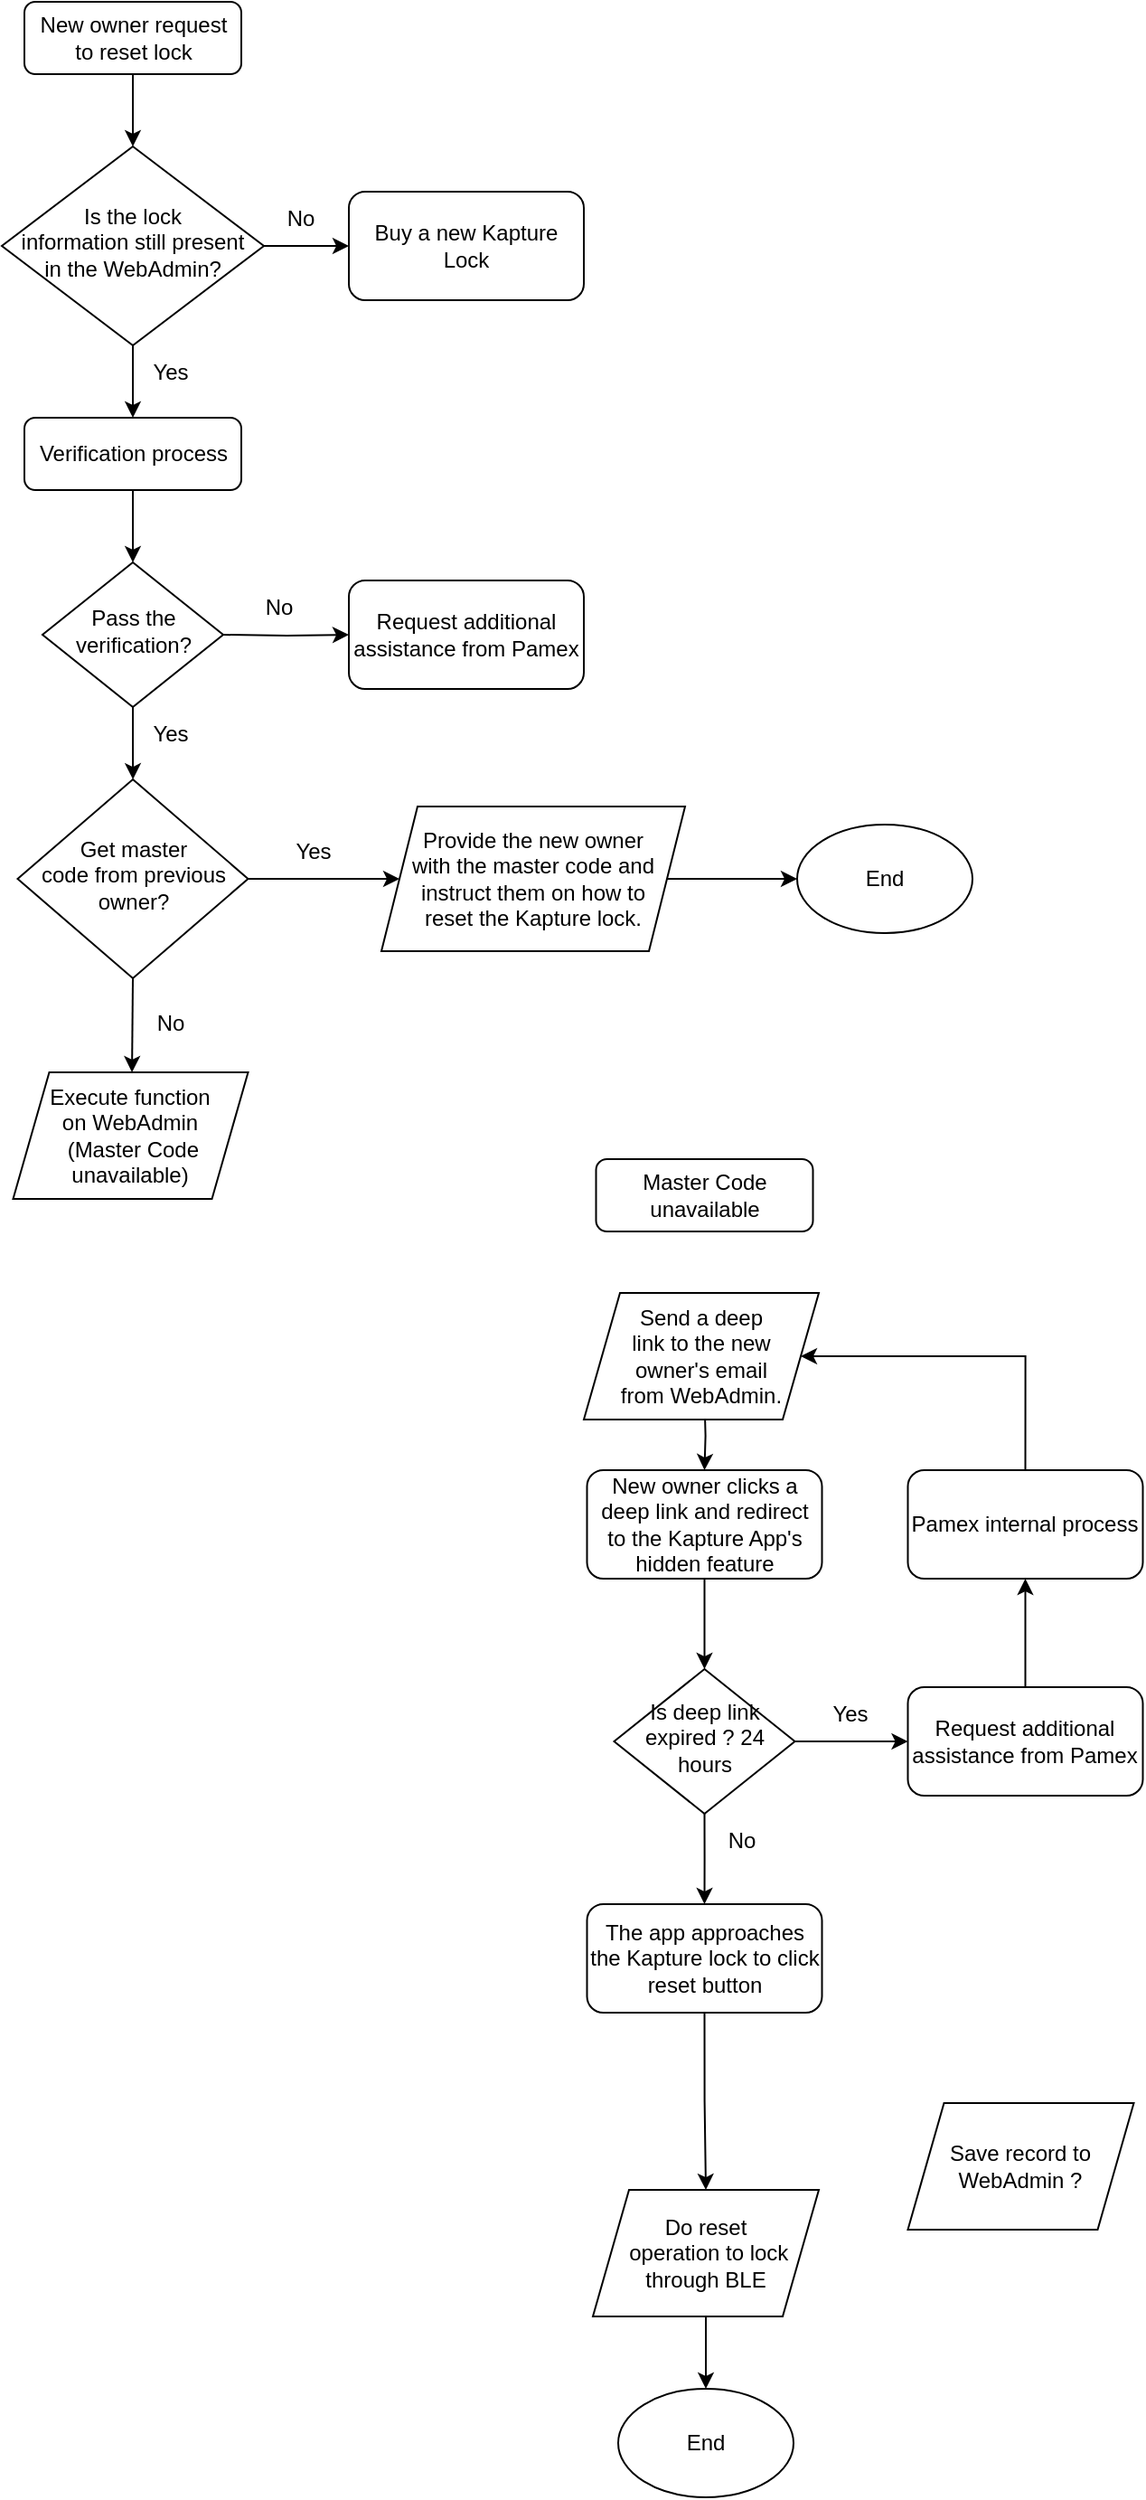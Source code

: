 <mxfile version="22.1.1" type="github">
  <diagram id="C5RBs43oDa-KdzZeNtuy" name="Page-1">
    <mxGraphModel dx="769" dy="381" grid="1" gridSize="10" guides="1" tooltips="1" connect="1" arrows="1" fold="1" page="1" pageScale="1" pageWidth="827" pageHeight="1169" math="0" shadow="0">
      <root>
        <mxCell id="WIyWlLk6GJQsqaUBKTNV-0" />
        <mxCell id="WIyWlLk6GJQsqaUBKTNV-1" parent="WIyWlLk6GJQsqaUBKTNV-0" />
        <mxCell id="nUuFuTUnywf7_QC4D2Dj-24" style="edgeStyle=orthogonalEdgeStyle;rounded=0;orthogonalLoop=1;jettySize=auto;html=1;exitX=0.5;exitY=1;exitDx=0;exitDy=0;entryX=0.5;entryY=0;entryDx=0;entryDy=0;" parent="WIyWlLk6GJQsqaUBKTNV-1" source="nUuFuTUnywf7_QC4D2Dj-0" target="nUuFuTUnywf7_QC4D2Dj-23" edge="1">
          <mxGeometry relative="1" as="geometry" />
        </mxCell>
        <mxCell id="nUuFuTUnywf7_QC4D2Dj-0" value="New owner request &lt;br&gt;to reset lock" style="rounded=1;whiteSpace=wrap;html=1;fontSize=12;glass=0;strokeWidth=1;shadow=0;" parent="WIyWlLk6GJQsqaUBKTNV-1" vertex="1">
          <mxGeometry x="212.5" y="20" width="120" height="40" as="geometry" />
        </mxCell>
        <mxCell id="nUuFuTUnywf7_QC4D2Dj-27" style="edgeStyle=orthogonalEdgeStyle;rounded=0;orthogonalLoop=1;jettySize=auto;html=1;exitX=0.5;exitY=1;exitDx=0;exitDy=0;entryX=0.5;entryY=0;entryDx=0;entryDy=0;" parent="WIyWlLk6GJQsqaUBKTNV-1" source="nUuFuTUnywf7_QC4D2Dj-1" target="nUuFuTUnywf7_QC4D2Dj-3" edge="1">
          <mxGeometry relative="1" as="geometry" />
        </mxCell>
        <mxCell id="nUuFuTUnywf7_QC4D2Dj-1" value="Verification process" style="rounded=1;whiteSpace=wrap;html=1;fontSize=12;glass=0;strokeWidth=1;shadow=0;" parent="WIyWlLk6GJQsqaUBKTNV-1" vertex="1">
          <mxGeometry x="212.5" y="250" width="120" height="40" as="geometry" />
        </mxCell>
        <mxCell id="kx3ettdFjvNoGLA_zDNN-25" style="edgeStyle=orthogonalEdgeStyle;rounded=0;orthogonalLoop=1;jettySize=auto;html=1;exitX=0.5;exitY=1;exitDx=0;exitDy=0;" edge="1" parent="WIyWlLk6GJQsqaUBKTNV-1" source="nUuFuTUnywf7_QC4D2Dj-3" target="kx3ettdFjvNoGLA_zDNN-24">
          <mxGeometry relative="1" as="geometry" />
        </mxCell>
        <mxCell id="nUuFuTUnywf7_QC4D2Dj-3" value="Pass the verification?" style="rhombus;whiteSpace=wrap;html=1;shadow=0;fontFamily=Helvetica;fontSize=12;align=center;strokeWidth=1;spacing=6;spacingTop=-4;" parent="WIyWlLk6GJQsqaUBKTNV-1" vertex="1">
          <mxGeometry x="222.5" y="330" width="100" height="80" as="geometry" />
        </mxCell>
        <mxCell id="nUuFuTUnywf7_QC4D2Dj-25" style="edgeStyle=orthogonalEdgeStyle;rounded=0;orthogonalLoop=1;jettySize=auto;html=1;exitX=0.5;exitY=1;exitDx=0;exitDy=0;entryX=0.5;entryY=0;entryDx=0;entryDy=0;" parent="WIyWlLk6GJQsqaUBKTNV-1" source="nUuFuTUnywf7_QC4D2Dj-23" target="nUuFuTUnywf7_QC4D2Dj-1" edge="1">
          <mxGeometry relative="1" as="geometry" />
        </mxCell>
        <mxCell id="nUuFuTUnywf7_QC4D2Dj-45" style="edgeStyle=orthogonalEdgeStyle;rounded=0;orthogonalLoop=1;jettySize=auto;html=1;exitX=1;exitY=0.5;exitDx=0;exitDy=0;entryX=0;entryY=0.5;entryDx=0;entryDy=0;" parent="WIyWlLk6GJQsqaUBKTNV-1" source="nUuFuTUnywf7_QC4D2Dj-23" target="nUuFuTUnywf7_QC4D2Dj-40" edge="1">
          <mxGeometry relative="1" as="geometry" />
        </mxCell>
        <mxCell id="nUuFuTUnywf7_QC4D2Dj-23" value="Is the lock &lt;br&gt;information still present in the WebAdmin?" style="rhombus;whiteSpace=wrap;html=1;shadow=0;fontFamily=Helvetica;fontSize=12;align=center;strokeWidth=1;spacing=6;spacingTop=-4;" parent="WIyWlLk6GJQsqaUBKTNV-1" vertex="1">
          <mxGeometry x="200" y="100" width="145" height="110" as="geometry" />
        </mxCell>
        <mxCell id="nUuFuTUnywf7_QC4D2Dj-26" value="Yes" style="text;html=1;align=center;verticalAlign=middle;resizable=0;points=[];autosize=1;strokeColor=none;fillColor=none;" parent="WIyWlLk6GJQsqaUBKTNV-1" vertex="1">
          <mxGeometry x="272.5" y="210" width="40" height="30" as="geometry" />
        </mxCell>
        <mxCell id="nUuFuTUnywf7_QC4D2Dj-32" value="Yes" style="text;html=1;align=center;verticalAlign=middle;resizable=0;points=[];autosize=1;strokeColor=none;fillColor=none;" parent="WIyWlLk6GJQsqaUBKTNV-1" vertex="1">
          <mxGeometry x="272.5" y="410" width="40" height="30" as="geometry" />
        </mxCell>
        <mxCell id="nUuFuTUnywf7_QC4D2Dj-40" value="Buy a new Kapture Lock" style="rounded=1;whiteSpace=wrap;html=1;fontSize=12;glass=0;strokeWidth=1;shadow=0;" parent="WIyWlLk6GJQsqaUBKTNV-1" vertex="1">
          <mxGeometry x="392" y="125" width="130" height="60" as="geometry" />
        </mxCell>
        <mxCell id="nUuFuTUnywf7_QC4D2Dj-41" value="No" style="text;html=1;align=center;verticalAlign=middle;resizable=0;points=[];autosize=1;strokeColor=none;fillColor=none;" parent="WIyWlLk6GJQsqaUBKTNV-1" vertex="1">
          <mxGeometry x="345" y="125" width="40" height="30" as="geometry" />
        </mxCell>
        <mxCell id="nUuFuTUnywf7_QC4D2Dj-42" style="edgeStyle=orthogonalEdgeStyle;rounded=0;orthogonalLoop=1;jettySize=auto;html=1;exitX=1;exitY=0.5;exitDx=0;exitDy=0;" parent="WIyWlLk6GJQsqaUBKTNV-1" target="nUuFuTUnywf7_QC4D2Dj-43" edge="1">
          <mxGeometry relative="1" as="geometry">
            <mxPoint x="322.5" y="370" as="sourcePoint" />
          </mxGeometry>
        </mxCell>
        <mxCell id="nUuFuTUnywf7_QC4D2Dj-43" value="Request&amp;nbsp;additional assistance from Pamex" style="rounded=1;whiteSpace=wrap;html=1;fontSize=12;glass=0;strokeWidth=1;shadow=0;" parent="WIyWlLk6GJQsqaUBKTNV-1" vertex="1">
          <mxGeometry x="392" y="340" width="130" height="60" as="geometry" />
        </mxCell>
        <mxCell id="nUuFuTUnywf7_QC4D2Dj-44" value="No" style="text;html=1;align=center;verticalAlign=middle;resizable=0;points=[];autosize=1;strokeColor=none;fillColor=none;" parent="WIyWlLk6GJQsqaUBKTNV-1" vertex="1">
          <mxGeometry x="332.5" y="340" width="40" height="30" as="geometry" />
        </mxCell>
        <mxCell id="kx3ettdFjvNoGLA_zDNN-26" style="edgeStyle=orthogonalEdgeStyle;rounded=0;orthogonalLoop=1;jettySize=auto;html=1;exitX=0.5;exitY=1;exitDx=0;exitDy=0;" edge="1" parent="WIyWlLk6GJQsqaUBKTNV-1" source="kx3ettdFjvNoGLA_zDNN-24">
          <mxGeometry relative="1" as="geometry">
            <mxPoint x="272.026" y="612" as="targetPoint" />
          </mxGeometry>
        </mxCell>
        <mxCell id="kx3ettdFjvNoGLA_zDNN-30" style="edgeStyle=orthogonalEdgeStyle;rounded=0;orthogonalLoop=1;jettySize=auto;html=1;exitX=1;exitY=0.5;exitDx=0;exitDy=0;" edge="1" parent="WIyWlLk6GJQsqaUBKTNV-1" source="kx3ettdFjvNoGLA_zDNN-24" target="kx3ettdFjvNoGLA_zDNN-29">
          <mxGeometry relative="1" as="geometry" />
        </mxCell>
        <mxCell id="kx3ettdFjvNoGLA_zDNN-24" value="Get master &lt;br&gt;code from previous owner?" style="rhombus;whiteSpace=wrap;html=1;shadow=0;fontFamily=Helvetica;fontSize=12;align=center;strokeWidth=1;spacing=6;spacingTop=-4;" vertex="1" parent="WIyWlLk6GJQsqaUBKTNV-1">
          <mxGeometry x="208.75" y="450" width="127.5" height="110" as="geometry" />
        </mxCell>
        <mxCell id="kx3ettdFjvNoGLA_zDNN-28" value="No" style="text;html=1;align=center;verticalAlign=middle;resizable=0;points=[];autosize=1;strokeColor=none;fillColor=none;" vertex="1" parent="WIyWlLk6GJQsqaUBKTNV-1">
          <mxGeometry x="272.5" y="570" width="40" height="30" as="geometry" />
        </mxCell>
        <mxCell id="kx3ettdFjvNoGLA_zDNN-32" style="edgeStyle=orthogonalEdgeStyle;rounded=0;orthogonalLoop=1;jettySize=auto;html=1;exitX=1;exitY=0.5;exitDx=0;exitDy=0;entryX=0;entryY=0.5;entryDx=0;entryDy=0;" edge="1" parent="WIyWlLk6GJQsqaUBKTNV-1" source="kx3ettdFjvNoGLA_zDNN-29" target="kx3ettdFjvNoGLA_zDNN-31">
          <mxGeometry relative="1" as="geometry" />
        </mxCell>
        <mxCell id="kx3ettdFjvNoGLA_zDNN-29" value="Provide the new owner &lt;br&gt;with the master code and instruct them on how to &lt;br&gt;reset the Kapture lock." style="shape=parallelogram;perimeter=parallelogramPerimeter;whiteSpace=wrap;html=1;fixedSize=1;" vertex="1" parent="WIyWlLk6GJQsqaUBKTNV-1">
          <mxGeometry x="410" y="465" width="168" height="80" as="geometry" />
        </mxCell>
        <mxCell id="kx3ettdFjvNoGLA_zDNN-31" value="End" style="ellipse;whiteSpace=wrap;html=1;" vertex="1" parent="WIyWlLk6GJQsqaUBKTNV-1">
          <mxGeometry x="640" y="475" width="97" height="60" as="geometry" />
        </mxCell>
        <mxCell id="kx3ettdFjvNoGLA_zDNN-33" value="Yes" style="text;html=1;align=center;verticalAlign=middle;resizable=0;points=[];autosize=1;strokeColor=none;fillColor=none;" vertex="1" parent="WIyWlLk6GJQsqaUBKTNV-1">
          <mxGeometry x="352" y="475" width="40" height="30" as="geometry" />
        </mxCell>
        <mxCell id="kx3ettdFjvNoGLA_zDNN-34" style="edgeStyle=orthogonalEdgeStyle;rounded=0;orthogonalLoop=1;jettySize=auto;html=1;exitX=0.5;exitY=1;exitDx=0;exitDy=0;entryX=0.5;entryY=0;entryDx=0;entryDy=0;" edge="1" parent="WIyWlLk6GJQsqaUBKTNV-1" target="kx3ettdFjvNoGLA_zDNN-39">
          <mxGeometry relative="1" as="geometry">
            <mxPoint x="588.75" y="792" as="sourcePoint" />
          </mxGeometry>
        </mxCell>
        <mxCell id="kx3ettdFjvNoGLA_zDNN-35" style="edgeStyle=orthogonalEdgeStyle;rounded=0;orthogonalLoop=1;jettySize=auto;html=1;exitX=0.5;exitY=1;exitDx=0;exitDy=0;entryX=0.5;entryY=0;entryDx=0;entryDy=0;" edge="1" parent="WIyWlLk6GJQsqaUBKTNV-1" source="kx3ettdFjvNoGLA_zDNN-37">
          <mxGeometry relative="1" as="geometry">
            <mxPoint x="588.75" y="1072" as="targetPoint" />
          </mxGeometry>
        </mxCell>
        <mxCell id="kx3ettdFjvNoGLA_zDNN-36" style="edgeStyle=orthogonalEdgeStyle;rounded=0;orthogonalLoop=1;jettySize=auto;html=1;exitX=1;exitY=0.5;exitDx=0;exitDy=0;" edge="1" parent="WIyWlLk6GJQsqaUBKTNV-1" source="kx3ettdFjvNoGLA_zDNN-37" target="kx3ettdFjvNoGLA_zDNN-46">
          <mxGeometry relative="1" as="geometry" />
        </mxCell>
        <mxCell id="kx3ettdFjvNoGLA_zDNN-37" value="Is deep link expired ? 24 hours" style="rhombus;whiteSpace=wrap;html=1;shadow=0;fontFamily=Helvetica;fontSize=12;align=center;strokeWidth=1;spacing=6;spacingTop=-4;" vertex="1" parent="WIyWlLk6GJQsqaUBKTNV-1">
          <mxGeometry x="538.75" y="942" width="100" height="80" as="geometry" />
        </mxCell>
        <mxCell id="kx3ettdFjvNoGLA_zDNN-38" style="edgeStyle=orthogonalEdgeStyle;rounded=0;orthogonalLoop=1;jettySize=auto;html=1;exitX=0.5;exitY=1;exitDx=0;exitDy=0;entryX=0.5;entryY=0;entryDx=0;entryDy=0;" edge="1" parent="WIyWlLk6GJQsqaUBKTNV-1" source="kx3ettdFjvNoGLA_zDNN-39" target="kx3ettdFjvNoGLA_zDNN-37">
          <mxGeometry relative="1" as="geometry" />
        </mxCell>
        <mxCell id="kx3ettdFjvNoGLA_zDNN-39" value="New owner clicks a deep link and redirect to the Kapture App&#39;s hidden feature" style="rounded=1;whiteSpace=wrap;html=1;fontSize=12;glass=0;strokeWidth=1;shadow=0;" vertex="1" parent="WIyWlLk6GJQsqaUBKTNV-1">
          <mxGeometry x="523.75" y="832" width="130" height="60" as="geometry" />
        </mxCell>
        <mxCell id="kx3ettdFjvNoGLA_zDNN-40" value="No" style="text;html=1;align=center;verticalAlign=middle;resizable=0;points=[];autosize=1;strokeColor=none;fillColor=none;" vertex="1" parent="WIyWlLk6GJQsqaUBKTNV-1">
          <mxGeometry x="588.75" y="1022" width="40" height="30" as="geometry" />
        </mxCell>
        <mxCell id="kx3ettdFjvNoGLA_zDNN-41" style="edgeStyle=orthogonalEdgeStyle;rounded=0;orthogonalLoop=1;jettySize=auto;html=1;exitX=0.5;exitY=1;exitDx=0;exitDy=0;entryX=0.5;entryY=0;entryDx=0;entryDy=0;" edge="1" parent="WIyWlLk6GJQsqaUBKTNV-1" source="kx3ettdFjvNoGLA_zDNN-42" target="kx3ettdFjvNoGLA_zDNN-44">
          <mxGeometry relative="1" as="geometry" />
        </mxCell>
        <mxCell id="kx3ettdFjvNoGLA_zDNN-42" value="Do reset&lt;br&gt;&amp;nbsp;operation to lock through BLE" style="shape=parallelogram;perimeter=parallelogramPerimeter;whiteSpace=wrap;html=1;fixedSize=1;" vertex="1" parent="WIyWlLk6GJQsqaUBKTNV-1">
          <mxGeometry x="527" y="1230" width="125" height="70" as="geometry" />
        </mxCell>
        <mxCell id="kx3ettdFjvNoGLA_zDNN-43" value="Send a deep &lt;br&gt;link to the new &lt;br&gt;owner&#39;s email &lt;br&gt;from WebAdmin." style="shape=parallelogram;perimeter=parallelogramPerimeter;whiteSpace=wrap;html=1;fixedSize=1;" vertex="1" parent="WIyWlLk6GJQsqaUBKTNV-1">
          <mxGeometry x="522" y="734" width="130" height="70" as="geometry" />
        </mxCell>
        <mxCell id="kx3ettdFjvNoGLA_zDNN-44" value="End" style="ellipse;whiteSpace=wrap;html=1;" vertex="1" parent="WIyWlLk6GJQsqaUBKTNV-1">
          <mxGeometry x="541" y="1340" width="97" height="60" as="geometry" />
        </mxCell>
        <mxCell id="kx3ettdFjvNoGLA_zDNN-45" style="edgeStyle=orthogonalEdgeStyle;rounded=0;orthogonalLoop=1;jettySize=auto;html=1;exitX=0.5;exitY=0;exitDx=0;exitDy=0;entryX=0.5;entryY=1;entryDx=0;entryDy=0;" edge="1" parent="WIyWlLk6GJQsqaUBKTNV-1" source="kx3ettdFjvNoGLA_zDNN-46" target="kx3ettdFjvNoGLA_zDNN-49">
          <mxGeometry relative="1" as="geometry" />
        </mxCell>
        <mxCell id="kx3ettdFjvNoGLA_zDNN-46" value="Request&amp;nbsp;additional assistance from Pamex" style="rounded=1;whiteSpace=wrap;html=1;fontSize=12;glass=0;strokeWidth=1;shadow=0;" vertex="1" parent="WIyWlLk6GJQsqaUBKTNV-1">
          <mxGeometry x="701.25" y="952" width="130" height="60" as="geometry" />
        </mxCell>
        <mxCell id="kx3ettdFjvNoGLA_zDNN-47" value="Yes" style="text;html=1;align=center;verticalAlign=middle;resizable=0;points=[];autosize=1;strokeColor=none;fillColor=none;" vertex="1" parent="WIyWlLk6GJQsqaUBKTNV-1">
          <mxGeometry x="648.75" y="952" width="40" height="30" as="geometry" />
        </mxCell>
        <mxCell id="kx3ettdFjvNoGLA_zDNN-48" style="edgeStyle=orthogonalEdgeStyle;rounded=0;orthogonalLoop=1;jettySize=auto;html=1;exitX=0.5;exitY=0;exitDx=0;exitDy=0;entryX=1;entryY=0.5;entryDx=0;entryDy=0;" edge="1" parent="WIyWlLk6GJQsqaUBKTNV-1" source="kx3ettdFjvNoGLA_zDNN-49" target="kx3ettdFjvNoGLA_zDNN-43">
          <mxGeometry relative="1" as="geometry">
            <Array as="points">
              <mxPoint x="766" y="769" />
            </Array>
          </mxGeometry>
        </mxCell>
        <mxCell id="kx3ettdFjvNoGLA_zDNN-49" value="Pamex internal process" style="rounded=1;whiteSpace=wrap;html=1;fontSize=12;glass=0;strokeWidth=1;shadow=0;" vertex="1" parent="WIyWlLk6GJQsqaUBKTNV-1">
          <mxGeometry x="701.25" y="832" width="130" height="60" as="geometry" />
        </mxCell>
        <mxCell id="kx3ettdFjvNoGLA_zDNN-50" value="Save record to WebAdmin ?" style="shape=parallelogram;perimeter=parallelogramPerimeter;whiteSpace=wrap;html=1;fixedSize=1;" vertex="1" parent="WIyWlLk6GJQsqaUBKTNV-1">
          <mxGeometry x="701.25" y="1182" width="125" height="70" as="geometry" />
        </mxCell>
        <mxCell id="kx3ettdFjvNoGLA_zDNN-57" style="edgeStyle=orthogonalEdgeStyle;rounded=0;orthogonalLoop=1;jettySize=auto;html=1;exitX=0.5;exitY=1;exitDx=0;exitDy=0;entryX=0.5;entryY=0;entryDx=0;entryDy=0;" edge="1" parent="WIyWlLk6GJQsqaUBKTNV-1" source="kx3ettdFjvNoGLA_zDNN-52" target="kx3ettdFjvNoGLA_zDNN-42">
          <mxGeometry relative="1" as="geometry" />
        </mxCell>
        <mxCell id="kx3ettdFjvNoGLA_zDNN-52" value="The app approaches the Kapture lock to click reset button" style="rounded=1;whiteSpace=wrap;html=1;fontSize=12;glass=0;strokeWidth=1;shadow=0;" vertex="1" parent="WIyWlLk6GJQsqaUBKTNV-1">
          <mxGeometry x="523.75" y="1072" width="130" height="60" as="geometry" />
        </mxCell>
        <mxCell id="kx3ettdFjvNoGLA_zDNN-54" value="Execute function &lt;br&gt;on WebAdmin&lt;br&gt;&amp;nbsp;(Master Code unavailable)" style="shape=parallelogram;perimeter=parallelogramPerimeter;whiteSpace=wrap;html=1;fixedSize=1;" vertex="1" parent="WIyWlLk6GJQsqaUBKTNV-1">
          <mxGeometry x="206.25" y="612" width="130" height="70" as="geometry" />
        </mxCell>
        <mxCell id="kx3ettdFjvNoGLA_zDNN-55" value="Master Code unavailable" style="rounded=1;whiteSpace=wrap;html=1;fontSize=12;glass=0;strokeWidth=1;shadow=0;" vertex="1" parent="WIyWlLk6GJQsqaUBKTNV-1">
          <mxGeometry x="528.75" y="660" width="120" height="40" as="geometry" />
        </mxCell>
      </root>
    </mxGraphModel>
  </diagram>
</mxfile>
